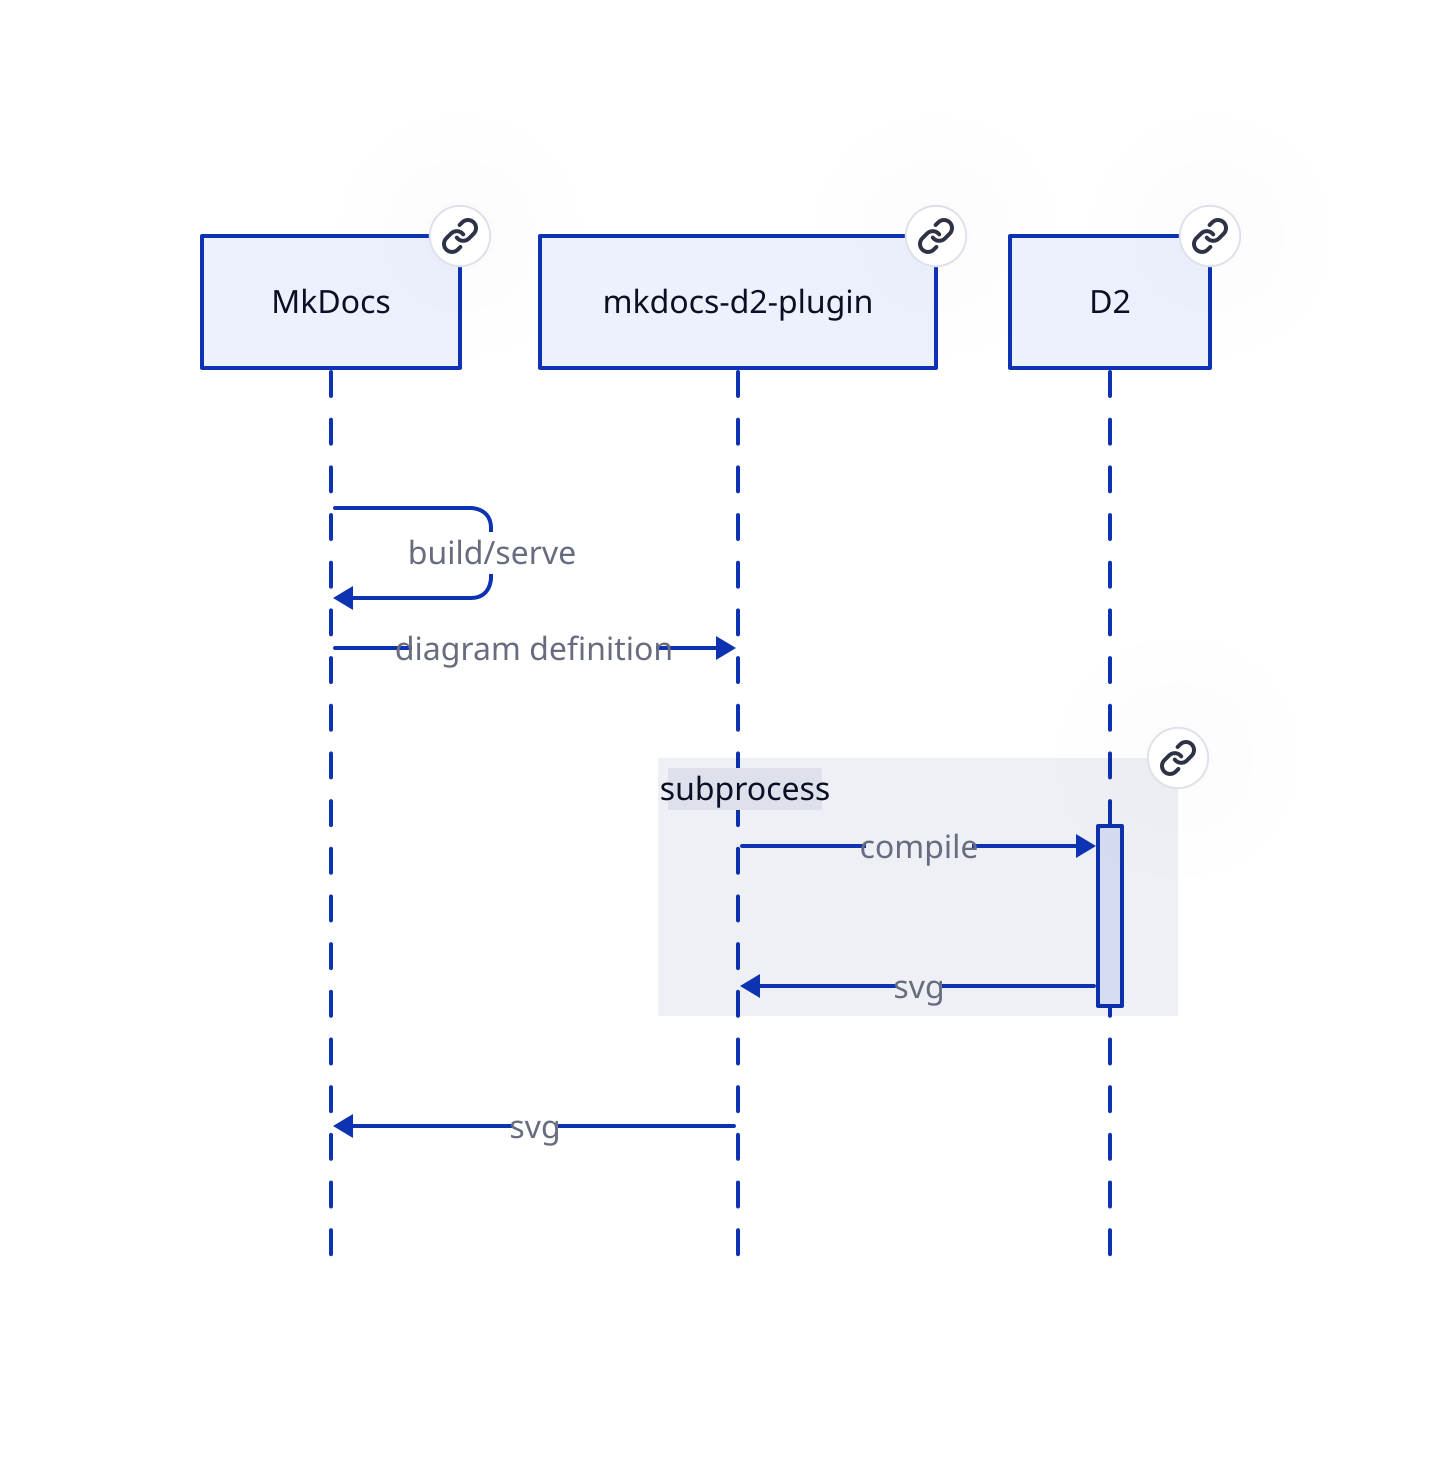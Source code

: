 shape: sequence_diagram

mkdocs: MkDocs {
  link: https://www.mkdocs.org
}
plugin: mkdocs-d2-plugin {
  link: https://github.com/landmaj/mkdocs-d2-plugin
}
d2: D2 {
  link: https://d2lang.com
}

mkdocs -> mkdocs: build/serve
mkdocs -> plugin: diagram definition

subprocess: {
  link: https://docs.python.org/3/library/subprocess.html
  plugin -> d2.sub: compile
  d2.sub -> plugin: svg
}

plugin -> mkdocs: svg